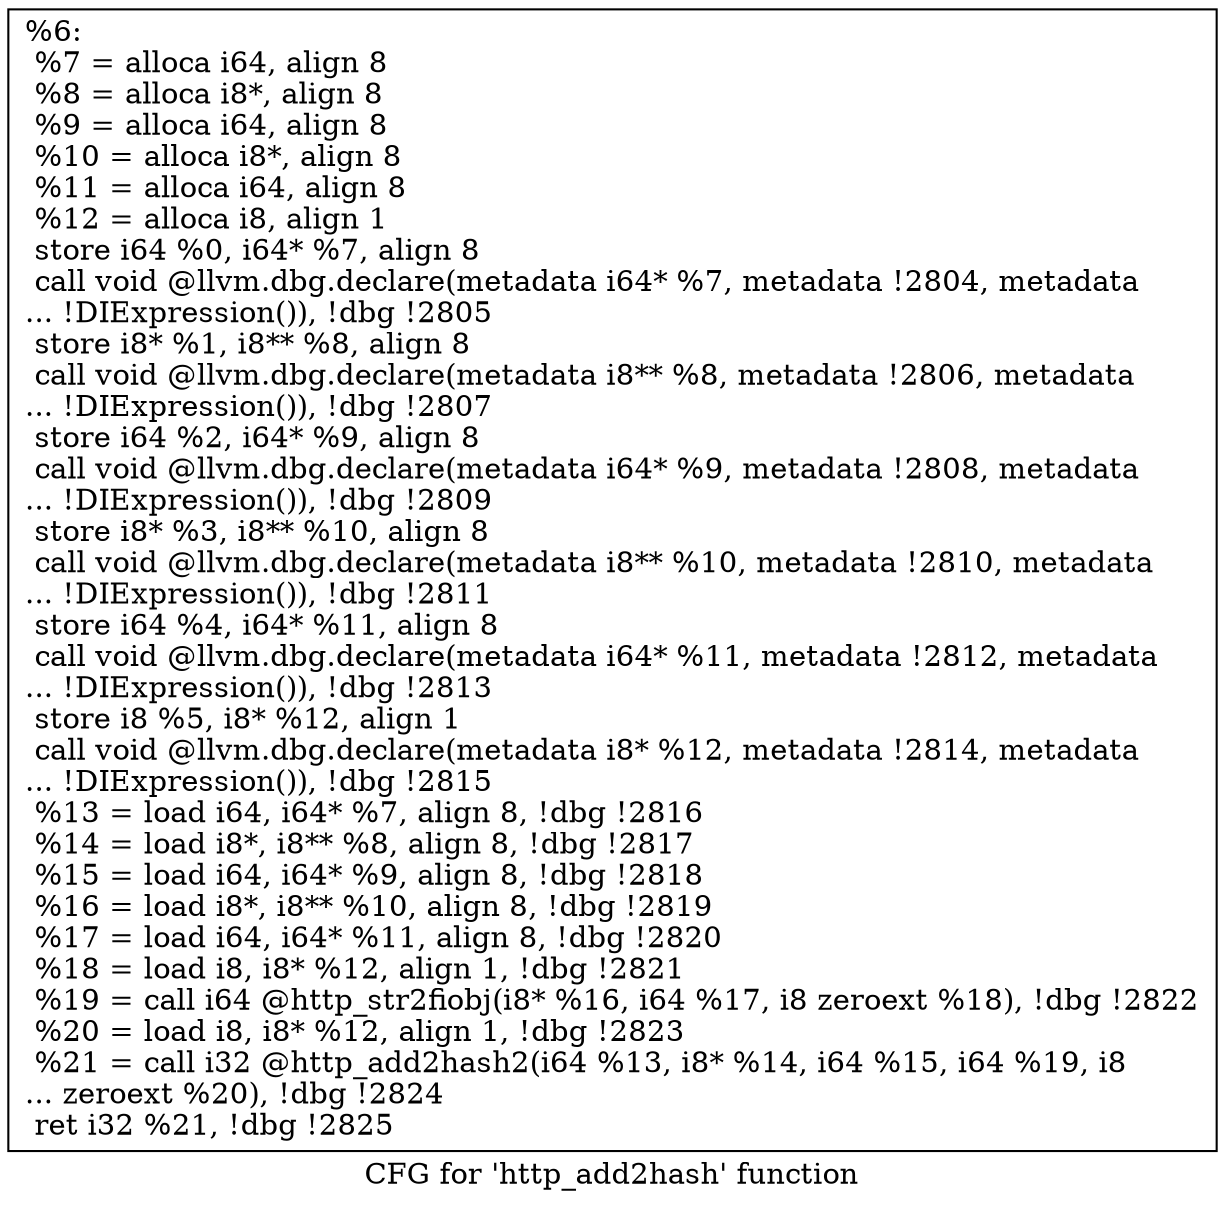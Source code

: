 digraph "CFG for 'http_add2hash' function" {
	label="CFG for 'http_add2hash' function";

	Node0x5568523ba4b0 [shape=record,label="{%6:\l  %7 = alloca i64, align 8\l  %8 = alloca i8*, align 8\l  %9 = alloca i64, align 8\l  %10 = alloca i8*, align 8\l  %11 = alloca i64, align 8\l  %12 = alloca i8, align 1\l  store i64 %0, i64* %7, align 8\l  call void @llvm.dbg.declare(metadata i64* %7, metadata !2804, metadata\l... !DIExpression()), !dbg !2805\l  store i8* %1, i8** %8, align 8\l  call void @llvm.dbg.declare(metadata i8** %8, metadata !2806, metadata\l... !DIExpression()), !dbg !2807\l  store i64 %2, i64* %9, align 8\l  call void @llvm.dbg.declare(metadata i64* %9, metadata !2808, metadata\l... !DIExpression()), !dbg !2809\l  store i8* %3, i8** %10, align 8\l  call void @llvm.dbg.declare(metadata i8** %10, metadata !2810, metadata\l... !DIExpression()), !dbg !2811\l  store i64 %4, i64* %11, align 8\l  call void @llvm.dbg.declare(metadata i64* %11, metadata !2812, metadata\l... !DIExpression()), !dbg !2813\l  store i8 %5, i8* %12, align 1\l  call void @llvm.dbg.declare(metadata i8* %12, metadata !2814, metadata\l... !DIExpression()), !dbg !2815\l  %13 = load i64, i64* %7, align 8, !dbg !2816\l  %14 = load i8*, i8** %8, align 8, !dbg !2817\l  %15 = load i64, i64* %9, align 8, !dbg !2818\l  %16 = load i8*, i8** %10, align 8, !dbg !2819\l  %17 = load i64, i64* %11, align 8, !dbg !2820\l  %18 = load i8, i8* %12, align 1, !dbg !2821\l  %19 = call i64 @http_str2fiobj(i8* %16, i64 %17, i8 zeroext %18), !dbg !2822\l  %20 = load i8, i8* %12, align 1, !dbg !2823\l  %21 = call i32 @http_add2hash2(i64 %13, i8* %14, i64 %15, i64 %19, i8\l... zeroext %20), !dbg !2824\l  ret i32 %21, !dbg !2825\l}"];
}
